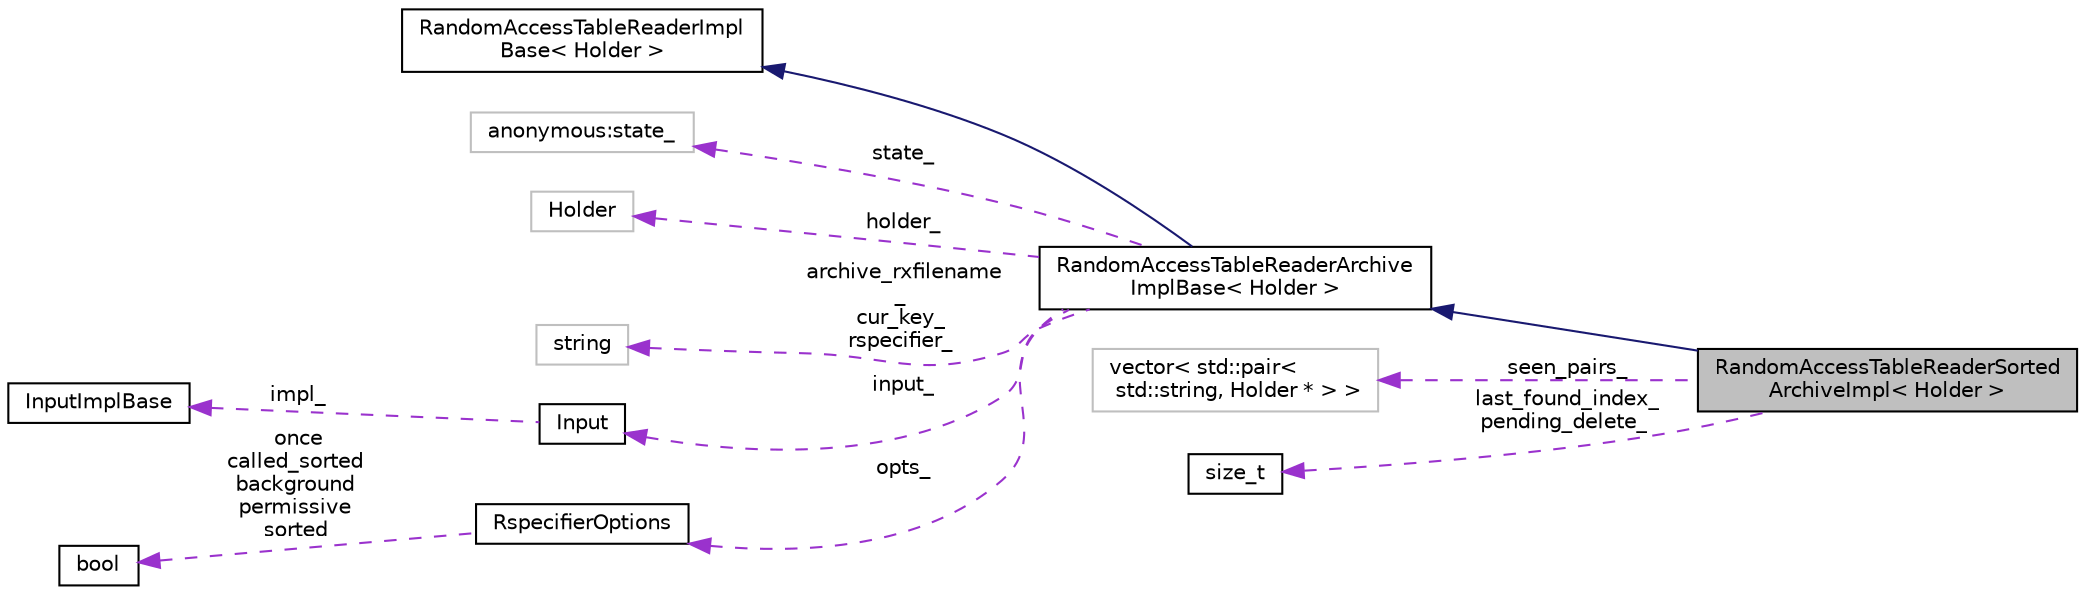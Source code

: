 digraph "RandomAccessTableReaderSortedArchiveImpl&lt; Holder &gt;"
{
  edge [fontname="Helvetica",fontsize="10",labelfontname="Helvetica",labelfontsize="10"];
  node [fontname="Helvetica",fontsize="10",shape=record];
  rankdir="LR";
  Node3 [label="RandomAccessTableReaderSorted\lArchiveImpl\< Holder \>",height=0.2,width=0.4,color="black", fillcolor="grey75", style="filled", fontcolor="black"];
  Node4 -> Node3 [dir="back",color="midnightblue",fontsize="10",style="solid",fontname="Helvetica"];
  Node4 [label="RandomAccessTableReaderArchive\lImplBase\< Holder \>",height=0.2,width=0.4,color="black", fillcolor="white", style="filled",URL="$classkaldi_1_1RandomAccessTableReaderArchiveImplBase.html"];
  Node5 -> Node4 [dir="back",color="midnightblue",fontsize="10",style="solid",fontname="Helvetica"];
  Node5 [label="RandomAccessTableReaderImpl\lBase\< Holder \>",height=0.2,width=0.4,color="black", fillcolor="white", style="filled",URL="$classkaldi_1_1RandomAccessTableReaderImplBase.html"];
  Node6 -> Node4 [dir="back",color="darkorchid3",fontsize="10",style="dashed",label=" state_" ,fontname="Helvetica"];
  Node6 [label="anonymous:state_",height=0.2,width=0.4,color="grey75", fillcolor="white", style="filled"];
  Node7 -> Node4 [dir="back",color="darkorchid3",fontsize="10",style="dashed",label=" holder_" ,fontname="Helvetica"];
  Node7 [label="Holder",height=0.2,width=0.4,color="grey75", fillcolor="white", style="filled"];
  Node8 -> Node4 [dir="back",color="darkorchid3",fontsize="10",style="dashed",label=" archive_rxfilename\l_\ncur_key_\nrspecifier_" ,fontname="Helvetica"];
  Node8 [label="string",height=0.2,width=0.4,color="grey75", fillcolor="white", style="filled"];
  Node9 -> Node4 [dir="back",color="darkorchid3",fontsize="10",style="dashed",label=" input_" ,fontname="Helvetica"];
  Node9 [label="Input",height=0.2,width=0.4,color="black", fillcolor="white", style="filled",URL="$classkaldi_1_1Input.html"];
  Node10 -> Node9 [dir="back",color="darkorchid3",fontsize="10",style="dashed",label=" impl_" ,fontname="Helvetica"];
  Node10 [label="InputImplBase",height=0.2,width=0.4,color="black", fillcolor="white", style="filled",URL="$classkaldi_1_1InputImplBase.html"];
  Node11 -> Node4 [dir="back",color="darkorchid3",fontsize="10",style="dashed",label=" opts_" ,fontname="Helvetica"];
  Node11 [label="RspecifierOptions",height=0.2,width=0.4,color="black", fillcolor="white", style="filled",URL="$structkaldi_1_1RspecifierOptions.html"];
  Node12 -> Node11 [dir="back",color="darkorchid3",fontsize="10",style="dashed",label=" once\ncalled_sorted\nbackground\npermissive\nsorted" ,fontname="Helvetica"];
  Node12 [label="bool",height=0.2,width=0.4,color="black", fillcolor="white", style="filled",URL="$classbool.html"];
  Node13 -> Node3 [dir="back",color="darkorchid3",fontsize="10",style="dashed",label=" seen_pairs_" ,fontname="Helvetica"];
  Node13 [label="vector\< std::pair\<\l std::string, Holder * \> \>",height=0.2,width=0.4,color="grey75", fillcolor="white", style="filled"];
  Node14 -> Node3 [dir="back",color="darkorchid3",fontsize="10",style="dashed",label=" last_found_index_\npending_delete_" ,fontname="Helvetica"];
  Node14 [label="size_t",height=0.2,width=0.4,color="black", fillcolor="white", style="filled",URL="$classsize__t.html"];
}

